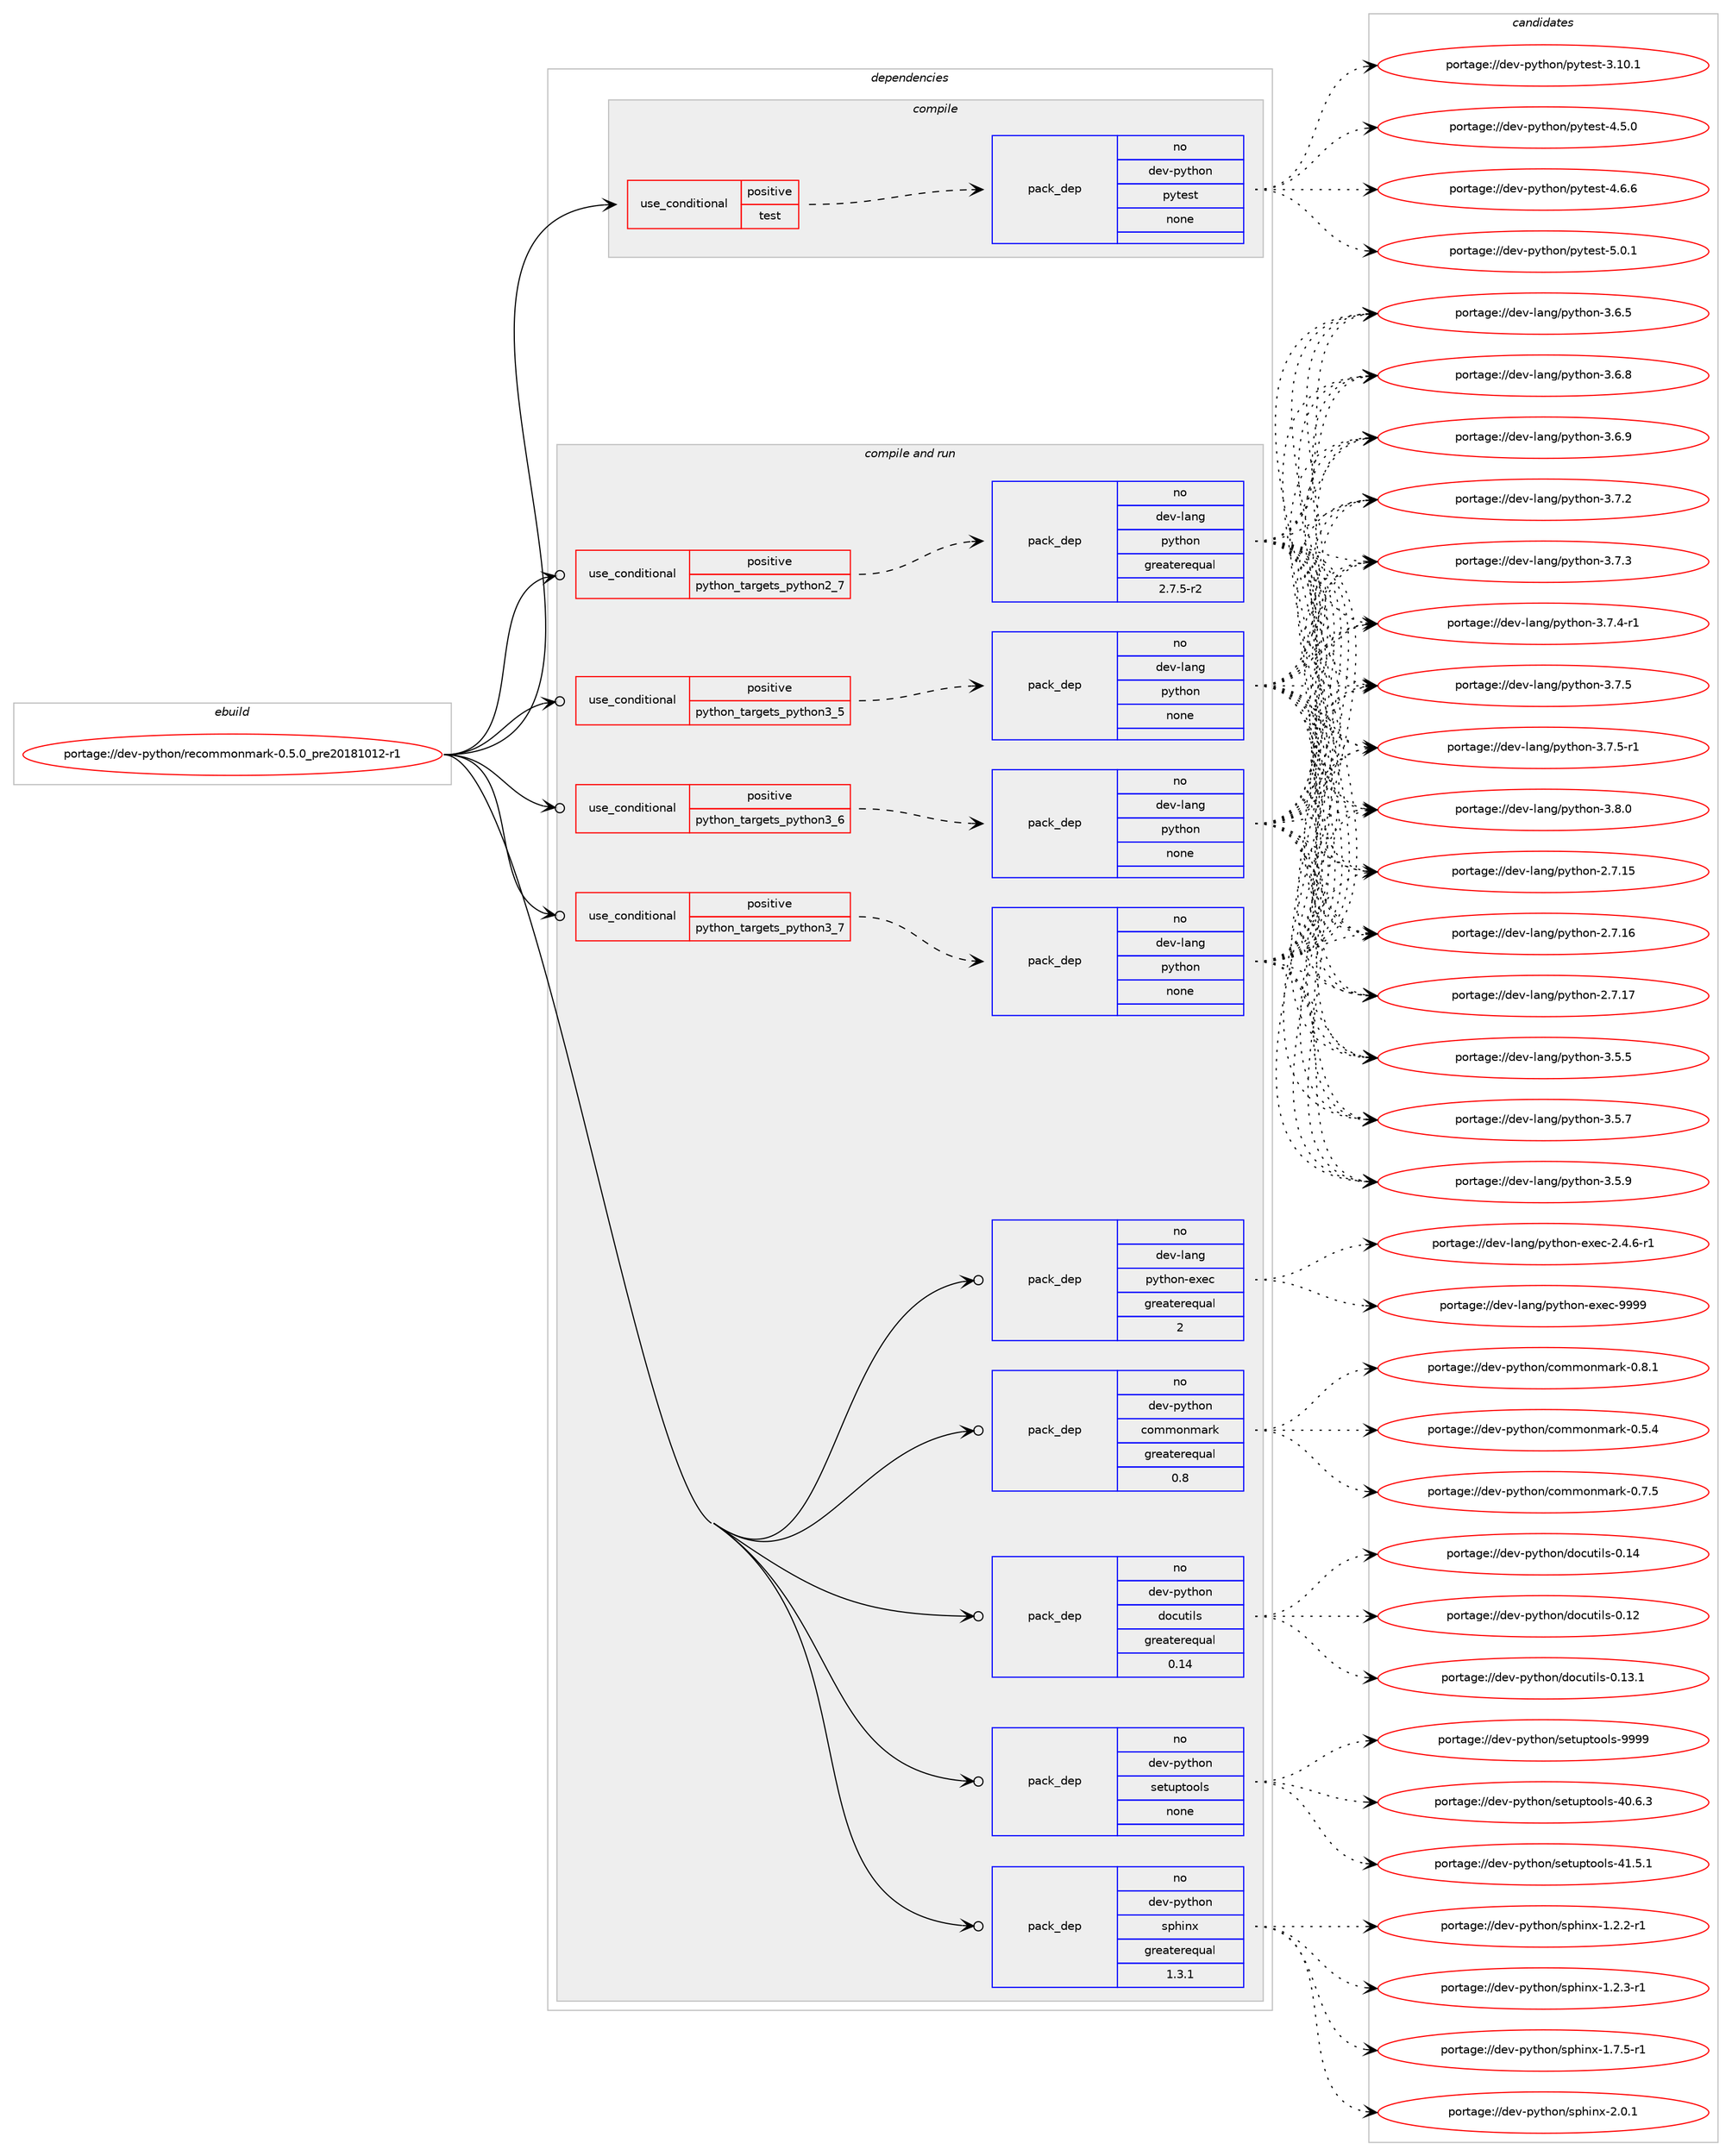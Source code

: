 digraph prolog {

# *************
# Graph options
# *************

newrank=true;
concentrate=true;
compound=true;
graph [rankdir=LR,fontname=Helvetica,fontsize=10,ranksep=1.5];#, ranksep=2.5, nodesep=0.2];
edge  [arrowhead=vee];
node  [fontname=Helvetica,fontsize=10];

# **********
# The ebuild
# **********

subgraph cluster_leftcol {
color=gray;
rank=same;
label=<<i>ebuild</i>>;
id [label="portage://dev-python/recommonmark-0.5.0_pre20181012-r1", color=red, width=4, href="../dev-python/recommonmark-0.5.0_pre20181012-r1.svg"];
}

# ****************
# The dependencies
# ****************

subgraph cluster_midcol {
color=gray;
label=<<i>dependencies</i>>;
subgraph cluster_compile {
fillcolor="#eeeeee";
style=filled;
label=<<i>compile</i>>;
subgraph cond37789 {
dependency169773 [label=<<TABLE BORDER="0" CELLBORDER="1" CELLSPACING="0" CELLPADDING="4"><TR><TD ROWSPAN="3" CELLPADDING="10">use_conditional</TD></TR><TR><TD>positive</TD></TR><TR><TD>test</TD></TR></TABLE>>, shape=none, color=red];
subgraph pack128583 {
dependency169774 [label=<<TABLE BORDER="0" CELLBORDER="1" CELLSPACING="0" CELLPADDING="4" WIDTH="220"><TR><TD ROWSPAN="6" CELLPADDING="30">pack_dep</TD></TR><TR><TD WIDTH="110">no</TD></TR><TR><TD>dev-python</TD></TR><TR><TD>pytest</TD></TR><TR><TD>none</TD></TR><TR><TD></TD></TR></TABLE>>, shape=none, color=blue];
}
dependency169773:e -> dependency169774:w [weight=20,style="dashed",arrowhead="vee"];
}
id:e -> dependency169773:w [weight=20,style="solid",arrowhead="vee"];
}
subgraph cluster_compileandrun {
fillcolor="#eeeeee";
style=filled;
label=<<i>compile and run</i>>;
subgraph cond37790 {
dependency169775 [label=<<TABLE BORDER="0" CELLBORDER="1" CELLSPACING="0" CELLPADDING="4"><TR><TD ROWSPAN="3" CELLPADDING="10">use_conditional</TD></TR><TR><TD>positive</TD></TR><TR><TD>python_targets_python2_7</TD></TR></TABLE>>, shape=none, color=red];
subgraph pack128584 {
dependency169776 [label=<<TABLE BORDER="0" CELLBORDER="1" CELLSPACING="0" CELLPADDING="4" WIDTH="220"><TR><TD ROWSPAN="6" CELLPADDING="30">pack_dep</TD></TR><TR><TD WIDTH="110">no</TD></TR><TR><TD>dev-lang</TD></TR><TR><TD>python</TD></TR><TR><TD>greaterequal</TD></TR><TR><TD>2.7.5-r2</TD></TR></TABLE>>, shape=none, color=blue];
}
dependency169775:e -> dependency169776:w [weight=20,style="dashed",arrowhead="vee"];
}
id:e -> dependency169775:w [weight=20,style="solid",arrowhead="odotvee"];
subgraph cond37791 {
dependency169777 [label=<<TABLE BORDER="0" CELLBORDER="1" CELLSPACING="0" CELLPADDING="4"><TR><TD ROWSPAN="3" CELLPADDING="10">use_conditional</TD></TR><TR><TD>positive</TD></TR><TR><TD>python_targets_python3_5</TD></TR></TABLE>>, shape=none, color=red];
subgraph pack128585 {
dependency169778 [label=<<TABLE BORDER="0" CELLBORDER="1" CELLSPACING="0" CELLPADDING="4" WIDTH="220"><TR><TD ROWSPAN="6" CELLPADDING="30">pack_dep</TD></TR><TR><TD WIDTH="110">no</TD></TR><TR><TD>dev-lang</TD></TR><TR><TD>python</TD></TR><TR><TD>none</TD></TR><TR><TD></TD></TR></TABLE>>, shape=none, color=blue];
}
dependency169777:e -> dependency169778:w [weight=20,style="dashed",arrowhead="vee"];
}
id:e -> dependency169777:w [weight=20,style="solid",arrowhead="odotvee"];
subgraph cond37792 {
dependency169779 [label=<<TABLE BORDER="0" CELLBORDER="1" CELLSPACING="0" CELLPADDING="4"><TR><TD ROWSPAN="3" CELLPADDING="10">use_conditional</TD></TR><TR><TD>positive</TD></TR><TR><TD>python_targets_python3_6</TD></TR></TABLE>>, shape=none, color=red];
subgraph pack128586 {
dependency169780 [label=<<TABLE BORDER="0" CELLBORDER="1" CELLSPACING="0" CELLPADDING="4" WIDTH="220"><TR><TD ROWSPAN="6" CELLPADDING="30">pack_dep</TD></TR><TR><TD WIDTH="110">no</TD></TR><TR><TD>dev-lang</TD></TR><TR><TD>python</TD></TR><TR><TD>none</TD></TR><TR><TD></TD></TR></TABLE>>, shape=none, color=blue];
}
dependency169779:e -> dependency169780:w [weight=20,style="dashed",arrowhead="vee"];
}
id:e -> dependency169779:w [weight=20,style="solid",arrowhead="odotvee"];
subgraph cond37793 {
dependency169781 [label=<<TABLE BORDER="0" CELLBORDER="1" CELLSPACING="0" CELLPADDING="4"><TR><TD ROWSPAN="3" CELLPADDING="10">use_conditional</TD></TR><TR><TD>positive</TD></TR><TR><TD>python_targets_python3_7</TD></TR></TABLE>>, shape=none, color=red];
subgraph pack128587 {
dependency169782 [label=<<TABLE BORDER="0" CELLBORDER="1" CELLSPACING="0" CELLPADDING="4" WIDTH="220"><TR><TD ROWSPAN="6" CELLPADDING="30">pack_dep</TD></TR><TR><TD WIDTH="110">no</TD></TR><TR><TD>dev-lang</TD></TR><TR><TD>python</TD></TR><TR><TD>none</TD></TR><TR><TD></TD></TR></TABLE>>, shape=none, color=blue];
}
dependency169781:e -> dependency169782:w [weight=20,style="dashed",arrowhead="vee"];
}
id:e -> dependency169781:w [weight=20,style="solid",arrowhead="odotvee"];
subgraph pack128588 {
dependency169783 [label=<<TABLE BORDER="0" CELLBORDER="1" CELLSPACING="0" CELLPADDING="4" WIDTH="220"><TR><TD ROWSPAN="6" CELLPADDING="30">pack_dep</TD></TR><TR><TD WIDTH="110">no</TD></TR><TR><TD>dev-lang</TD></TR><TR><TD>python-exec</TD></TR><TR><TD>greaterequal</TD></TR><TR><TD>2</TD></TR></TABLE>>, shape=none, color=blue];
}
id:e -> dependency169783:w [weight=20,style="solid",arrowhead="odotvee"];
subgraph pack128589 {
dependency169784 [label=<<TABLE BORDER="0" CELLBORDER="1" CELLSPACING="0" CELLPADDING="4" WIDTH="220"><TR><TD ROWSPAN="6" CELLPADDING="30">pack_dep</TD></TR><TR><TD WIDTH="110">no</TD></TR><TR><TD>dev-python</TD></TR><TR><TD>commonmark</TD></TR><TR><TD>greaterequal</TD></TR><TR><TD>0.8</TD></TR></TABLE>>, shape=none, color=blue];
}
id:e -> dependency169784:w [weight=20,style="solid",arrowhead="odotvee"];
subgraph pack128590 {
dependency169785 [label=<<TABLE BORDER="0" CELLBORDER="1" CELLSPACING="0" CELLPADDING="4" WIDTH="220"><TR><TD ROWSPAN="6" CELLPADDING="30">pack_dep</TD></TR><TR><TD WIDTH="110">no</TD></TR><TR><TD>dev-python</TD></TR><TR><TD>docutils</TD></TR><TR><TD>greaterequal</TD></TR><TR><TD>0.14</TD></TR></TABLE>>, shape=none, color=blue];
}
id:e -> dependency169785:w [weight=20,style="solid",arrowhead="odotvee"];
subgraph pack128591 {
dependency169786 [label=<<TABLE BORDER="0" CELLBORDER="1" CELLSPACING="0" CELLPADDING="4" WIDTH="220"><TR><TD ROWSPAN="6" CELLPADDING="30">pack_dep</TD></TR><TR><TD WIDTH="110">no</TD></TR><TR><TD>dev-python</TD></TR><TR><TD>setuptools</TD></TR><TR><TD>none</TD></TR><TR><TD></TD></TR></TABLE>>, shape=none, color=blue];
}
id:e -> dependency169786:w [weight=20,style="solid",arrowhead="odotvee"];
subgraph pack128592 {
dependency169787 [label=<<TABLE BORDER="0" CELLBORDER="1" CELLSPACING="0" CELLPADDING="4" WIDTH="220"><TR><TD ROWSPAN="6" CELLPADDING="30">pack_dep</TD></TR><TR><TD WIDTH="110">no</TD></TR><TR><TD>dev-python</TD></TR><TR><TD>sphinx</TD></TR><TR><TD>greaterequal</TD></TR><TR><TD>1.3.1</TD></TR></TABLE>>, shape=none, color=blue];
}
id:e -> dependency169787:w [weight=20,style="solid",arrowhead="odotvee"];
}
subgraph cluster_run {
fillcolor="#eeeeee";
style=filled;
label=<<i>run</i>>;
}
}

# **************
# The candidates
# **************

subgraph cluster_choices {
rank=same;
color=gray;
label=<<i>candidates</i>>;

subgraph choice128583 {
color=black;
nodesep=1;
choiceportage100101118451121211161041111104711212111610111511645514649484649 [label="portage://dev-python/pytest-3.10.1", color=red, width=4,href="../dev-python/pytest-3.10.1.svg"];
choiceportage1001011184511212111610411111047112121116101115116455246534648 [label="portage://dev-python/pytest-4.5.0", color=red, width=4,href="../dev-python/pytest-4.5.0.svg"];
choiceportage1001011184511212111610411111047112121116101115116455246544654 [label="portage://dev-python/pytest-4.6.6", color=red, width=4,href="../dev-python/pytest-4.6.6.svg"];
choiceportage1001011184511212111610411111047112121116101115116455346484649 [label="portage://dev-python/pytest-5.0.1", color=red, width=4,href="../dev-python/pytest-5.0.1.svg"];
dependency169774:e -> choiceportage100101118451121211161041111104711212111610111511645514649484649:w [style=dotted,weight="100"];
dependency169774:e -> choiceportage1001011184511212111610411111047112121116101115116455246534648:w [style=dotted,weight="100"];
dependency169774:e -> choiceportage1001011184511212111610411111047112121116101115116455246544654:w [style=dotted,weight="100"];
dependency169774:e -> choiceportage1001011184511212111610411111047112121116101115116455346484649:w [style=dotted,weight="100"];
}
subgraph choice128584 {
color=black;
nodesep=1;
choiceportage10010111845108971101034711212111610411111045504655464953 [label="portage://dev-lang/python-2.7.15", color=red, width=4,href="../dev-lang/python-2.7.15.svg"];
choiceportage10010111845108971101034711212111610411111045504655464954 [label="portage://dev-lang/python-2.7.16", color=red, width=4,href="../dev-lang/python-2.7.16.svg"];
choiceportage10010111845108971101034711212111610411111045504655464955 [label="portage://dev-lang/python-2.7.17", color=red, width=4,href="../dev-lang/python-2.7.17.svg"];
choiceportage100101118451089711010347112121116104111110455146534653 [label="portage://dev-lang/python-3.5.5", color=red, width=4,href="../dev-lang/python-3.5.5.svg"];
choiceportage100101118451089711010347112121116104111110455146534655 [label="portage://dev-lang/python-3.5.7", color=red, width=4,href="../dev-lang/python-3.5.7.svg"];
choiceportage100101118451089711010347112121116104111110455146534657 [label="portage://dev-lang/python-3.5.9", color=red, width=4,href="../dev-lang/python-3.5.9.svg"];
choiceportage100101118451089711010347112121116104111110455146544653 [label="portage://dev-lang/python-3.6.5", color=red, width=4,href="../dev-lang/python-3.6.5.svg"];
choiceportage100101118451089711010347112121116104111110455146544656 [label="portage://dev-lang/python-3.6.8", color=red, width=4,href="../dev-lang/python-3.6.8.svg"];
choiceportage100101118451089711010347112121116104111110455146544657 [label="portage://dev-lang/python-3.6.9", color=red, width=4,href="../dev-lang/python-3.6.9.svg"];
choiceportage100101118451089711010347112121116104111110455146554650 [label="portage://dev-lang/python-3.7.2", color=red, width=4,href="../dev-lang/python-3.7.2.svg"];
choiceportage100101118451089711010347112121116104111110455146554651 [label="portage://dev-lang/python-3.7.3", color=red, width=4,href="../dev-lang/python-3.7.3.svg"];
choiceportage1001011184510897110103471121211161041111104551465546524511449 [label="portage://dev-lang/python-3.7.4-r1", color=red, width=4,href="../dev-lang/python-3.7.4-r1.svg"];
choiceportage100101118451089711010347112121116104111110455146554653 [label="portage://dev-lang/python-3.7.5", color=red, width=4,href="../dev-lang/python-3.7.5.svg"];
choiceportage1001011184510897110103471121211161041111104551465546534511449 [label="portage://dev-lang/python-3.7.5-r1", color=red, width=4,href="../dev-lang/python-3.7.5-r1.svg"];
choiceportage100101118451089711010347112121116104111110455146564648 [label="portage://dev-lang/python-3.8.0", color=red, width=4,href="../dev-lang/python-3.8.0.svg"];
dependency169776:e -> choiceportage10010111845108971101034711212111610411111045504655464953:w [style=dotted,weight="100"];
dependency169776:e -> choiceportage10010111845108971101034711212111610411111045504655464954:w [style=dotted,weight="100"];
dependency169776:e -> choiceportage10010111845108971101034711212111610411111045504655464955:w [style=dotted,weight="100"];
dependency169776:e -> choiceportage100101118451089711010347112121116104111110455146534653:w [style=dotted,weight="100"];
dependency169776:e -> choiceportage100101118451089711010347112121116104111110455146534655:w [style=dotted,weight="100"];
dependency169776:e -> choiceportage100101118451089711010347112121116104111110455146534657:w [style=dotted,weight="100"];
dependency169776:e -> choiceportage100101118451089711010347112121116104111110455146544653:w [style=dotted,weight="100"];
dependency169776:e -> choiceportage100101118451089711010347112121116104111110455146544656:w [style=dotted,weight="100"];
dependency169776:e -> choiceportage100101118451089711010347112121116104111110455146544657:w [style=dotted,weight="100"];
dependency169776:e -> choiceportage100101118451089711010347112121116104111110455146554650:w [style=dotted,weight="100"];
dependency169776:e -> choiceportage100101118451089711010347112121116104111110455146554651:w [style=dotted,weight="100"];
dependency169776:e -> choiceportage1001011184510897110103471121211161041111104551465546524511449:w [style=dotted,weight="100"];
dependency169776:e -> choiceportage100101118451089711010347112121116104111110455146554653:w [style=dotted,weight="100"];
dependency169776:e -> choiceportage1001011184510897110103471121211161041111104551465546534511449:w [style=dotted,weight="100"];
dependency169776:e -> choiceportage100101118451089711010347112121116104111110455146564648:w [style=dotted,weight="100"];
}
subgraph choice128585 {
color=black;
nodesep=1;
choiceportage10010111845108971101034711212111610411111045504655464953 [label="portage://dev-lang/python-2.7.15", color=red, width=4,href="../dev-lang/python-2.7.15.svg"];
choiceportage10010111845108971101034711212111610411111045504655464954 [label="portage://dev-lang/python-2.7.16", color=red, width=4,href="../dev-lang/python-2.7.16.svg"];
choiceportage10010111845108971101034711212111610411111045504655464955 [label="portage://dev-lang/python-2.7.17", color=red, width=4,href="../dev-lang/python-2.7.17.svg"];
choiceportage100101118451089711010347112121116104111110455146534653 [label="portage://dev-lang/python-3.5.5", color=red, width=4,href="../dev-lang/python-3.5.5.svg"];
choiceportage100101118451089711010347112121116104111110455146534655 [label="portage://dev-lang/python-3.5.7", color=red, width=4,href="../dev-lang/python-3.5.7.svg"];
choiceportage100101118451089711010347112121116104111110455146534657 [label="portage://dev-lang/python-3.5.9", color=red, width=4,href="../dev-lang/python-3.5.9.svg"];
choiceportage100101118451089711010347112121116104111110455146544653 [label="portage://dev-lang/python-3.6.5", color=red, width=4,href="../dev-lang/python-3.6.5.svg"];
choiceportage100101118451089711010347112121116104111110455146544656 [label="portage://dev-lang/python-3.6.8", color=red, width=4,href="../dev-lang/python-3.6.8.svg"];
choiceportage100101118451089711010347112121116104111110455146544657 [label="portage://dev-lang/python-3.6.9", color=red, width=4,href="../dev-lang/python-3.6.9.svg"];
choiceportage100101118451089711010347112121116104111110455146554650 [label="portage://dev-lang/python-3.7.2", color=red, width=4,href="../dev-lang/python-3.7.2.svg"];
choiceportage100101118451089711010347112121116104111110455146554651 [label="portage://dev-lang/python-3.7.3", color=red, width=4,href="../dev-lang/python-3.7.3.svg"];
choiceportage1001011184510897110103471121211161041111104551465546524511449 [label="portage://dev-lang/python-3.7.4-r1", color=red, width=4,href="../dev-lang/python-3.7.4-r1.svg"];
choiceportage100101118451089711010347112121116104111110455146554653 [label="portage://dev-lang/python-3.7.5", color=red, width=4,href="../dev-lang/python-3.7.5.svg"];
choiceportage1001011184510897110103471121211161041111104551465546534511449 [label="portage://dev-lang/python-3.7.5-r1", color=red, width=4,href="../dev-lang/python-3.7.5-r1.svg"];
choiceportage100101118451089711010347112121116104111110455146564648 [label="portage://dev-lang/python-3.8.0", color=red, width=4,href="../dev-lang/python-3.8.0.svg"];
dependency169778:e -> choiceportage10010111845108971101034711212111610411111045504655464953:w [style=dotted,weight="100"];
dependency169778:e -> choiceportage10010111845108971101034711212111610411111045504655464954:w [style=dotted,weight="100"];
dependency169778:e -> choiceportage10010111845108971101034711212111610411111045504655464955:w [style=dotted,weight="100"];
dependency169778:e -> choiceportage100101118451089711010347112121116104111110455146534653:w [style=dotted,weight="100"];
dependency169778:e -> choiceportage100101118451089711010347112121116104111110455146534655:w [style=dotted,weight="100"];
dependency169778:e -> choiceportage100101118451089711010347112121116104111110455146534657:w [style=dotted,weight="100"];
dependency169778:e -> choiceportage100101118451089711010347112121116104111110455146544653:w [style=dotted,weight="100"];
dependency169778:e -> choiceportage100101118451089711010347112121116104111110455146544656:w [style=dotted,weight="100"];
dependency169778:e -> choiceportage100101118451089711010347112121116104111110455146544657:w [style=dotted,weight="100"];
dependency169778:e -> choiceportage100101118451089711010347112121116104111110455146554650:w [style=dotted,weight="100"];
dependency169778:e -> choiceportage100101118451089711010347112121116104111110455146554651:w [style=dotted,weight="100"];
dependency169778:e -> choiceportage1001011184510897110103471121211161041111104551465546524511449:w [style=dotted,weight="100"];
dependency169778:e -> choiceportage100101118451089711010347112121116104111110455146554653:w [style=dotted,weight="100"];
dependency169778:e -> choiceportage1001011184510897110103471121211161041111104551465546534511449:w [style=dotted,weight="100"];
dependency169778:e -> choiceportage100101118451089711010347112121116104111110455146564648:w [style=dotted,weight="100"];
}
subgraph choice128586 {
color=black;
nodesep=1;
choiceportage10010111845108971101034711212111610411111045504655464953 [label="portage://dev-lang/python-2.7.15", color=red, width=4,href="../dev-lang/python-2.7.15.svg"];
choiceportage10010111845108971101034711212111610411111045504655464954 [label="portage://dev-lang/python-2.7.16", color=red, width=4,href="../dev-lang/python-2.7.16.svg"];
choiceportage10010111845108971101034711212111610411111045504655464955 [label="portage://dev-lang/python-2.7.17", color=red, width=4,href="../dev-lang/python-2.7.17.svg"];
choiceportage100101118451089711010347112121116104111110455146534653 [label="portage://dev-lang/python-3.5.5", color=red, width=4,href="../dev-lang/python-3.5.5.svg"];
choiceportage100101118451089711010347112121116104111110455146534655 [label="portage://dev-lang/python-3.5.7", color=red, width=4,href="../dev-lang/python-3.5.7.svg"];
choiceportage100101118451089711010347112121116104111110455146534657 [label="portage://dev-lang/python-3.5.9", color=red, width=4,href="../dev-lang/python-3.5.9.svg"];
choiceportage100101118451089711010347112121116104111110455146544653 [label="portage://dev-lang/python-3.6.5", color=red, width=4,href="../dev-lang/python-3.6.5.svg"];
choiceportage100101118451089711010347112121116104111110455146544656 [label="portage://dev-lang/python-3.6.8", color=red, width=4,href="../dev-lang/python-3.6.8.svg"];
choiceportage100101118451089711010347112121116104111110455146544657 [label="portage://dev-lang/python-3.6.9", color=red, width=4,href="../dev-lang/python-3.6.9.svg"];
choiceportage100101118451089711010347112121116104111110455146554650 [label="portage://dev-lang/python-3.7.2", color=red, width=4,href="../dev-lang/python-3.7.2.svg"];
choiceportage100101118451089711010347112121116104111110455146554651 [label="portage://dev-lang/python-3.7.3", color=red, width=4,href="../dev-lang/python-3.7.3.svg"];
choiceportage1001011184510897110103471121211161041111104551465546524511449 [label="portage://dev-lang/python-3.7.4-r1", color=red, width=4,href="../dev-lang/python-3.7.4-r1.svg"];
choiceportage100101118451089711010347112121116104111110455146554653 [label="portage://dev-lang/python-3.7.5", color=red, width=4,href="../dev-lang/python-3.7.5.svg"];
choiceportage1001011184510897110103471121211161041111104551465546534511449 [label="portage://dev-lang/python-3.7.5-r1", color=red, width=4,href="../dev-lang/python-3.7.5-r1.svg"];
choiceportage100101118451089711010347112121116104111110455146564648 [label="portage://dev-lang/python-3.8.0", color=red, width=4,href="../dev-lang/python-3.8.0.svg"];
dependency169780:e -> choiceportage10010111845108971101034711212111610411111045504655464953:w [style=dotted,weight="100"];
dependency169780:e -> choiceportage10010111845108971101034711212111610411111045504655464954:w [style=dotted,weight="100"];
dependency169780:e -> choiceportage10010111845108971101034711212111610411111045504655464955:w [style=dotted,weight="100"];
dependency169780:e -> choiceportage100101118451089711010347112121116104111110455146534653:w [style=dotted,weight="100"];
dependency169780:e -> choiceportage100101118451089711010347112121116104111110455146534655:w [style=dotted,weight="100"];
dependency169780:e -> choiceportage100101118451089711010347112121116104111110455146534657:w [style=dotted,weight="100"];
dependency169780:e -> choiceportage100101118451089711010347112121116104111110455146544653:w [style=dotted,weight="100"];
dependency169780:e -> choiceportage100101118451089711010347112121116104111110455146544656:w [style=dotted,weight="100"];
dependency169780:e -> choiceportage100101118451089711010347112121116104111110455146544657:w [style=dotted,weight="100"];
dependency169780:e -> choiceportage100101118451089711010347112121116104111110455146554650:w [style=dotted,weight="100"];
dependency169780:e -> choiceportage100101118451089711010347112121116104111110455146554651:w [style=dotted,weight="100"];
dependency169780:e -> choiceportage1001011184510897110103471121211161041111104551465546524511449:w [style=dotted,weight="100"];
dependency169780:e -> choiceportage100101118451089711010347112121116104111110455146554653:w [style=dotted,weight="100"];
dependency169780:e -> choiceportage1001011184510897110103471121211161041111104551465546534511449:w [style=dotted,weight="100"];
dependency169780:e -> choiceportage100101118451089711010347112121116104111110455146564648:w [style=dotted,weight="100"];
}
subgraph choice128587 {
color=black;
nodesep=1;
choiceportage10010111845108971101034711212111610411111045504655464953 [label="portage://dev-lang/python-2.7.15", color=red, width=4,href="../dev-lang/python-2.7.15.svg"];
choiceportage10010111845108971101034711212111610411111045504655464954 [label="portage://dev-lang/python-2.7.16", color=red, width=4,href="../dev-lang/python-2.7.16.svg"];
choiceportage10010111845108971101034711212111610411111045504655464955 [label="portage://dev-lang/python-2.7.17", color=red, width=4,href="../dev-lang/python-2.7.17.svg"];
choiceportage100101118451089711010347112121116104111110455146534653 [label="portage://dev-lang/python-3.5.5", color=red, width=4,href="../dev-lang/python-3.5.5.svg"];
choiceportage100101118451089711010347112121116104111110455146534655 [label="portage://dev-lang/python-3.5.7", color=red, width=4,href="../dev-lang/python-3.5.7.svg"];
choiceportage100101118451089711010347112121116104111110455146534657 [label="portage://dev-lang/python-3.5.9", color=red, width=4,href="../dev-lang/python-3.5.9.svg"];
choiceportage100101118451089711010347112121116104111110455146544653 [label="portage://dev-lang/python-3.6.5", color=red, width=4,href="../dev-lang/python-3.6.5.svg"];
choiceportage100101118451089711010347112121116104111110455146544656 [label="portage://dev-lang/python-3.6.8", color=red, width=4,href="../dev-lang/python-3.6.8.svg"];
choiceportage100101118451089711010347112121116104111110455146544657 [label="portage://dev-lang/python-3.6.9", color=red, width=4,href="../dev-lang/python-3.6.9.svg"];
choiceportage100101118451089711010347112121116104111110455146554650 [label="portage://dev-lang/python-3.7.2", color=red, width=4,href="../dev-lang/python-3.7.2.svg"];
choiceportage100101118451089711010347112121116104111110455146554651 [label="portage://dev-lang/python-3.7.3", color=red, width=4,href="../dev-lang/python-3.7.3.svg"];
choiceportage1001011184510897110103471121211161041111104551465546524511449 [label="portage://dev-lang/python-3.7.4-r1", color=red, width=4,href="../dev-lang/python-3.7.4-r1.svg"];
choiceportage100101118451089711010347112121116104111110455146554653 [label="portage://dev-lang/python-3.7.5", color=red, width=4,href="../dev-lang/python-3.7.5.svg"];
choiceportage1001011184510897110103471121211161041111104551465546534511449 [label="portage://dev-lang/python-3.7.5-r1", color=red, width=4,href="../dev-lang/python-3.7.5-r1.svg"];
choiceportage100101118451089711010347112121116104111110455146564648 [label="portage://dev-lang/python-3.8.0", color=red, width=4,href="../dev-lang/python-3.8.0.svg"];
dependency169782:e -> choiceportage10010111845108971101034711212111610411111045504655464953:w [style=dotted,weight="100"];
dependency169782:e -> choiceportage10010111845108971101034711212111610411111045504655464954:w [style=dotted,weight="100"];
dependency169782:e -> choiceportage10010111845108971101034711212111610411111045504655464955:w [style=dotted,weight="100"];
dependency169782:e -> choiceportage100101118451089711010347112121116104111110455146534653:w [style=dotted,weight="100"];
dependency169782:e -> choiceportage100101118451089711010347112121116104111110455146534655:w [style=dotted,weight="100"];
dependency169782:e -> choiceportage100101118451089711010347112121116104111110455146534657:w [style=dotted,weight="100"];
dependency169782:e -> choiceportage100101118451089711010347112121116104111110455146544653:w [style=dotted,weight="100"];
dependency169782:e -> choiceportage100101118451089711010347112121116104111110455146544656:w [style=dotted,weight="100"];
dependency169782:e -> choiceportage100101118451089711010347112121116104111110455146544657:w [style=dotted,weight="100"];
dependency169782:e -> choiceportage100101118451089711010347112121116104111110455146554650:w [style=dotted,weight="100"];
dependency169782:e -> choiceportage100101118451089711010347112121116104111110455146554651:w [style=dotted,weight="100"];
dependency169782:e -> choiceportage1001011184510897110103471121211161041111104551465546524511449:w [style=dotted,weight="100"];
dependency169782:e -> choiceportage100101118451089711010347112121116104111110455146554653:w [style=dotted,weight="100"];
dependency169782:e -> choiceportage1001011184510897110103471121211161041111104551465546534511449:w [style=dotted,weight="100"];
dependency169782:e -> choiceportage100101118451089711010347112121116104111110455146564648:w [style=dotted,weight="100"];
}
subgraph choice128588 {
color=black;
nodesep=1;
choiceportage10010111845108971101034711212111610411111045101120101994550465246544511449 [label="portage://dev-lang/python-exec-2.4.6-r1", color=red, width=4,href="../dev-lang/python-exec-2.4.6-r1.svg"];
choiceportage10010111845108971101034711212111610411111045101120101994557575757 [label="portage://dev-lang/python-exec-9999", color=red, width=4,href="../dev-lang/python-exec-9999.svg"];
dependency169783:e -> choiceportage10010111845108971101034711212111610411111045101120101994550465246544511449:w [style=dotted,weight="100"];
dependency169783:e -> choiceportage10010111845108971101034711212111610411111045101120101994557575757:w [style=dotted,weight="100"];
}
subgraph choice128589 {
color=black;
nodesep=1;
choiceportage10010111845112121116104111110479911110910911111010997114107454846534652 [label="portage://dev-python/commonmark-0.5.4", color=red, width=4,href="../dev-python/commonmark-0.5.4.svg"];
choiceportage10010111845112121116104111110479911110910911111010997114107454846554653 [label="portage://dev-python/commonmark-0.7.5", color=red, width=4,href="../dev-python/commonmark-0.7.5.svg"];
choiceportage10010111845112121116104111110479911110910911111010997114107454846564649 [label="portage://dev-python/commonmark-0.8.1", color=red, width=4,href="../dev-python/commonmark-0.8.1.svg"];
dependency169784:e -> choiceportage10010111845112121116104111110479911110910911111010997114107454846534652:w [style=dotted,weight="100"];
dependency169784:e -> choiceportage10010111845112121116104111110479911110910911111010997114107454846554653:w [style=dotted,weight="100"];
dependency169784:e -> choiceportage10010111845112121116104111110479911110910911111010997114107454846564649:w [style=dotted,weight="100"];
}
subgraph choice128590 {
color=black;
nodesep=1;
choiceportage1001011184511212111610411111047100111991171161051081154548464950 [label="portage://dev-python/docutils-0.12", color=red, width=4,href="../dev-python/docutils-0.12.svg"];
choiceportage10010111845112121116104111110471001119911711610510811545484649514649 [label="portage://dev-python/docutils-0.13.1", color=red, width=4,href="../dev-python/docutils-0.13.1.svg"];
choiceportage1001011184511212111610411111047100111991171161051081154548464952 [label="portage://dev-python/docutils-0.14", color=red, width=4,href="../dev-python/docutils-0.14.svg"];
dependency169785:e -> choiceportage1001011184511212111610411111047100111991171161051081154548464950:w [style=dotted,weight="100"];
dependency169785:e -> choiceportage10010111845112121116104111110471001119911711610510811545484649514649:w [style=dotted,weight="100"];
dependency169785:e -> choiceportage1001011184511212111610411111047100111991171161051081154548464952:w [style=dotted,weight="100"];
}
subgraph choice128591 {
color=black;
nodesep=1;
choiceportage100101118451121211161041111104711510111611711211611111110811545524846544651 [label="portage://dev-python/setuptools-40.6.3", color=red, width=4,href="../dev-python/setuptools-40.6.3.svg"];
choiceportage100101118451121211161041111104711510111611711211611111110811545524946534649 [label="portage://dev-python/setuptools-41.5.1", color=red, width=4,href="../dev-python/setuptools-41.5.1.svg"];
choiceportage10010111845112121116104111110471151011161171121161111111081154557575757 [label="portage://dev-python/setuptools-9999", color=red, width=4,href="../dev-python/setuptools-9999.svg"];
dependency169786:e -> choiceportage100101118451121211161041111104711510111611711211611111110811545524846544651:w [style=dotted,weight="100"];
dependency169786:e -> choiceportage100101118451121211161041111104711510111611711211611111110811545524946534649:w [style=dotted,weight="100"];
dependency169786:e -> choiceportage10010111845112121116104111110471151011161171121161111111081154557575757:w [style=dotted,weight="100"];
}
subgraph choice128592 {
color=black;
nodesep=1;
choiceportage10010111845112121116104111110471151121041051101204549465046504511449 [label="portage://dev-python/sphinx-1.2.2-r1", color=red, width=4,href="../dev-python/sphinx-1.2.2-r1.svg"];
choiceportage10010111845112121116104111110471151121041051101204549465046514511449 [label="portage://dev-python/sphinx-1.2.3-r1", color=red, width=4,href="../dev-python/sphinx-1.2.3-r1.svg"];
choiceportage10010111845112121116104111110471151121041051101204549465546534511449 [label="portage://dev-python/sphinx-1.7.5-r1", color=red, width=4,href="../dev-python/sphinx-1.7.5-r1.svg"];
choiceportage1001011184511212111610411111047115112104105110120455046484649 [label="portage://dev-python/sphinx-2.0.1", color=red, width=4,href="../dev-python/sphinx-2.0.1.svg"];
dependency169787:e -> choiceportage10010111845112121116104111110471151121041051101204549465046504511449:w [style=dotted,weight="100"];
dependency169787:e -> choiceportage10010111845112121116104111110471151121041051101204549465046514511449:w [style=dotted,weight="100"];
dependency169787:e -> choiceportage10010111845112121116104111110471151121041051101204549465546534511449:w [style=dotted,weight="100"];
dependency169787:e -> choiceportage1001011184511212111610411111047115112104105110120455046484649:w [style=dotted,weight="100"];
}
}

}
